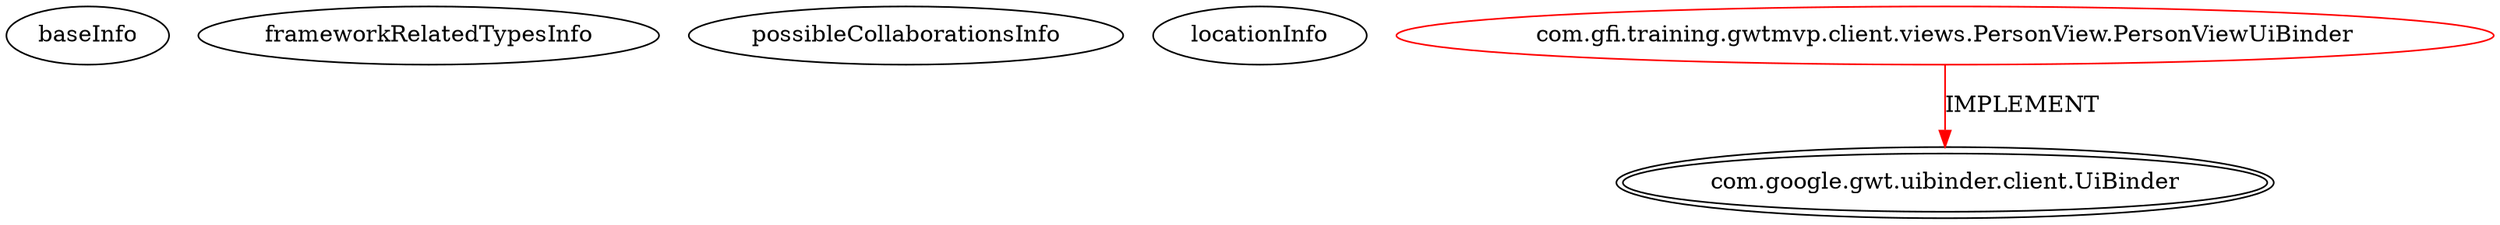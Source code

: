 digraph {
baseInfo[graphId=1335,category="extension_graph",isAnonymous=false,possibleRelation=false]
frameworkRelatedTypesInfo[0="com.google.gwt.uibinder.client.UiBinder"]
possibleCollaborationsInfo[]
locationInfo[projectName="gdks-GWT-MVP",filePath="/gdks-GWT-MVP/GWT-MVP-master/src/com/gfi/training/gwtmvp/client/views/PersonView.java",contextSignature="PersonViewUiBinder",graphId="1335"]
0[label="com.gfi.training.gwtmvp.client.views.PersonView.PersonViewUiBinder",vertexType="ROOT_CLIENT_CLASS_DECLARATION",isFrameworkType=false,color=red]
1[label="com.google.gwt.uibinder.client.UiBinder",vertexType="FRAMEWORK_INTERFACE_TYPE",isFrameworkType=true,peripheries=2]
0->1[label="IMPLEMENT",color=red]
}
